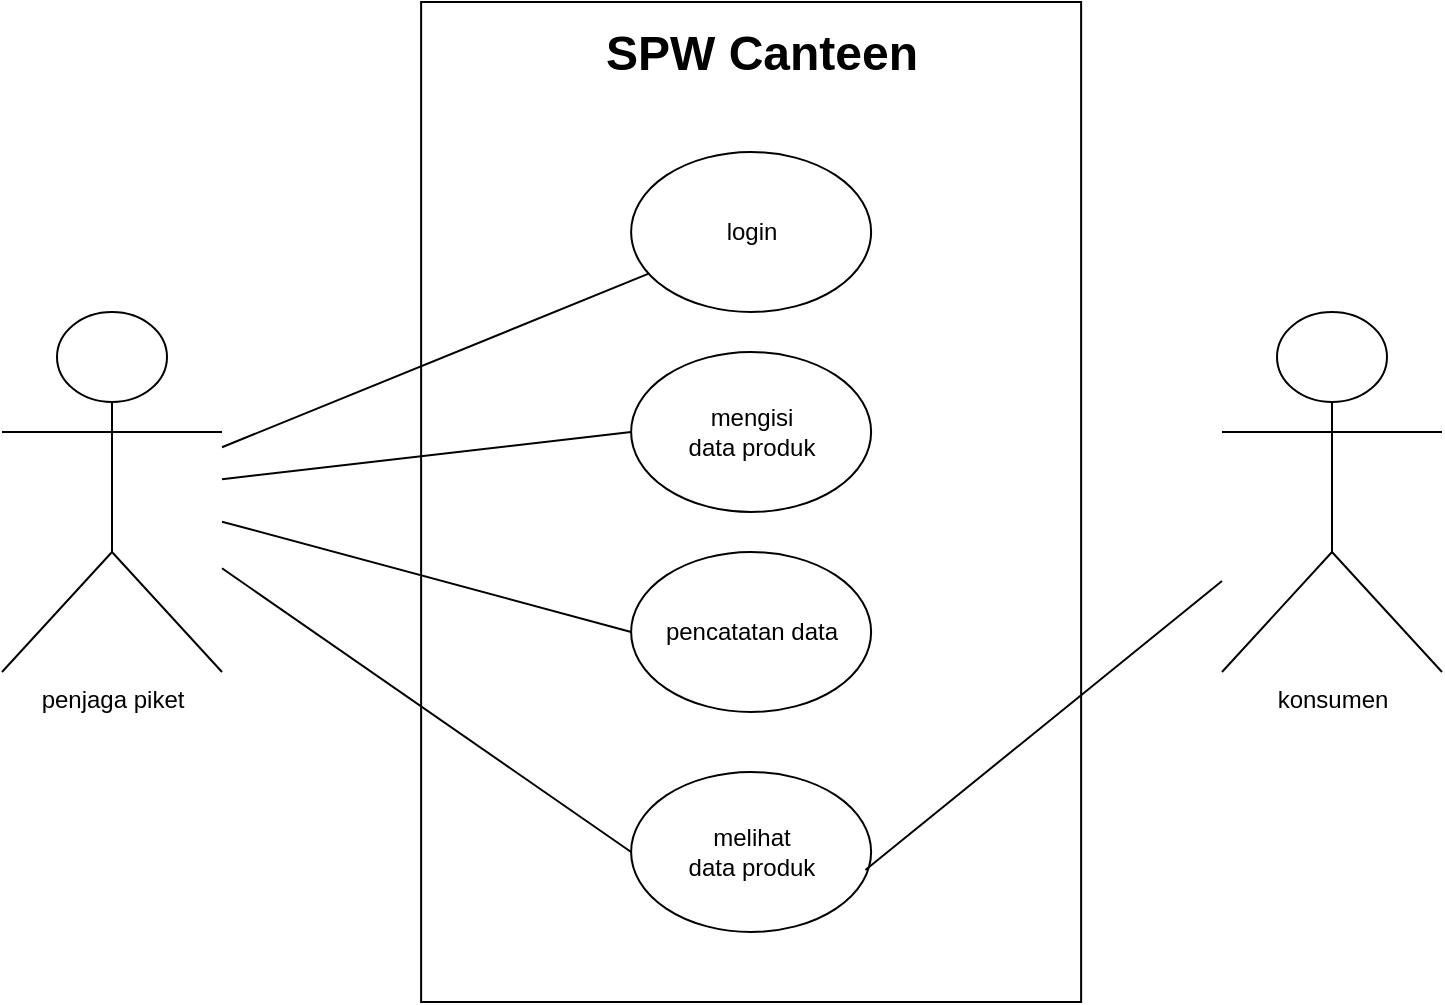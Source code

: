 <mxfile version="24.7.7">
  <diagram name="Page-1" id="eHpVjvWTnNfStSWdiLPp">
    <mxGraphModel dx="1035" dy="541" grid="1" gridSize="10" guides="1" tooltips="1" connect="1" arrows="1" fold="1" page="1" pageScale="1" pageWidth="850" pageHeight="1100" math="0" shadow="0">
      <root>
        <mxCell id="0" />
        <mxCell id="1" parent="0" />
        <mxCell id="77V5zyAyDyiWHfFOUKDh-1" value="" style="rounded=0;whiteSpace=wrap;html=1;rotation=90;" vertex="1" parent="1">
          <mxGeometry x="194.56" y="160" width="500" height="330" as="geometry" />
        </mxCell>
        <mxCell id="77V5zyAyDyiWHfFOUKDh-2" value="penjaga piket" style="shape=umlActor;verticalLabelPosition=bottom;verticalAlign=top;html=1;outlineConnect=0;" vertex="1" parent="1">
          <mxGeometry x="70" y="230" width="110" height="180" as="geometry" />
        </mxCell>
        <mxCell id="77V5zyAyDyiWHfFOUKDh-3" value="konsumen" style="shape=umlActor;verticalLabelPosition=bottom;verticalAlign=top;html=1;outlineConnect=0;" vertex="1" parent="1">
          <mxGeometry x="680" y="230" width="110" height="180" as="geometry" />
        </mxCell>
        <mxCell id="77V5zyAyDyiWHfFOUKDh-8" value="&lt;h1 style=&quot;margin-top: 0px;&quot;&gt;SPW Canteen&lt;/h1&gt;" style="text;html=1;whiteSpace=wrap;overflow=hidden;rounded=0;" vertex="1" parent="1">
          <mxGeometry x="370" y="80" width="180" height="40" as="geometry" />
        </mxCell>
        <mxCell id="77V5zyAyDyiWHfFOUKDh-9" value="login" style="ellipse;whiteSpace=wrap;html=1;" vertex="1" parent="1">
          <mxGeometry x="384.56" y="150" width="120" height="80" as="geometry" />
        </mxCell>
        <mxCell id="77V5zyAyDyiWHfFOUKDh-10" value="mengisi&lt;div&gt;data&amp;nbsp;&lt;span style=&quot;background-color: initial;&quot;&gt;produk&lt;/span&gt;&lt;/div&gt;" style="ellipse;whiteSpace=wrap;html=1;" vertex="1" parent="1">
          <mxGeometry x="384.56" y="250" width="120" height="80" as="geometry" />
        </mxCell>
        <mxCell id="77V5zyAyDyiWHfFOUKDh-11" value="pencatatan data" style="ellipse;whiteSpace=wrap;html=1;" vertex="1" parent="1">
          <mxGeometry x="384.56" y="350" width="120" height="80" as="geometry" />
        </mxCell>
        <mxCell id="77V5zyAyDyiWHfFOUKDh-12" value="melihat&lt;div&gt;data produk&lt;/div&gt;" style="ellipse;whiteSpace=wrap;html=1;" vertex="1" parent="1">
          <mxGeometry x="384.56" y="460" width="120" height="80" as="geometry" />
        </mxCell>
        <mxCell id="77V5zyAyDyiWHfFOUKDh-13" value="" style="endArrow=none;html=1;rounded=0;" edge="1" parent="1" source="77V5zyAyDyiWHfFOUKDh-2" target="77V5zyAyDyiWHfFOUKDh-9">
          <mxGeometry width="50" height="50" relative="1" as="geometry">
            <mxPoint x="150" y="180" as="sourcePoint" />
            <mxPoint x="200" y="130" as="targetPoint" />
          </mxGeometry>
        </mxCell>
        <mxCell id="77V5zyAyDyiWHfFOUKDh-14" value="" style="endArrow=none;html=1;rounded=0;entryX=0;entryY=0.5;entryDx=0;entryDy=0;" edge="1" parent="1" source="77V5zyAyDyiWHfFOUKDh-2" target="77V5zyAyDyiWHfFOUKDh-10">
          <mxGeometry width="50" height="50" relative="1" as="geometry">
            <mxPoint x="200" y="370" as="sourcePoint" />
            <mxPoint x="250" y="320" as="targetPoint" />
          </mxGeometry>
        </mxCell>
        <mxCell id="77V5zyAyDyiWHfFOUKDh-15" value="" style="endArrow=none;html=1;rounded=0;entryX=0;entryY=0.5;entryDx=0;entryDy=0;" edge="1" parent="1" source="77V5zyAyDyiWHfFOUKDh-2" target="77V5zyAyDyiWHfFOUKDh-11">
          <mxGeometry width="50" height="50" relative="1" as="geometry">
            <mxPoint x="150" y="510" as="sourcePoint" />
            <mxPoint x="200" y="460" as="targetPoint" />
          </mxGeometry>
        </mxCell>
        <mxCell id="77V5zyAyDyiWHfFOUKDh-16" value="" style="endArrow=none;html=1;rounded=0;entryX=0;entryY=0.5;entryDx=0;entryDy=0;" edge="1" parent="1" source="77V5zyAyDyiWHfFOUKDh-2" target="77V5zyAyDyiWHfFOUKDh-12">
          <mxGeometry width="50" height="50" relative="1" as="geometry">
            <mxPoint x="120" y="540" as="sourcePoint" />
            <mxPoint x="170" y="490" as="targetPoint" />
          </mxGeometry>
        </mxCell>
        <mxCell id="77V5zyAyDyiWHfFOUKDh-17" value="" style="endArrow=none;html=1;rounded=0;exitX=0.976;exitY=0.612;exitDx=0;exitDy=0;exitPerimeter=0;" edge="1" parent="1" source="77V5zyAyDyiWHfFOUKDh-12" target="77V5zyAyDyiWHfFOUKDh-3">
          <mxGeometry width="50" height="50" relative="1" as="geometry">
            <mxPoint x="660" y="500" as="sourcePoint" />
            <mxPoint x="710" y="450" as="targetPoint" />
          </mxGeometry>
        </mxCell>
      </root>
    </mxGraphModel>
  </diagram>
</mxfile>
